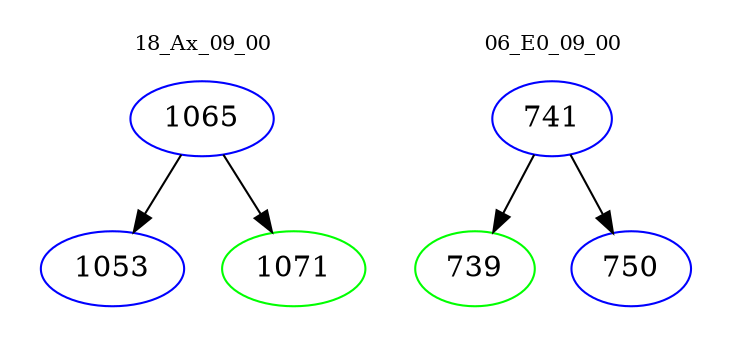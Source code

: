 digraph{
subgraph cluster_0 {
color = white
label = "18_Ax_09_00";
fontsize=10;
T0_1065 [label="1065", color="blue"]
T0_1065 -> T0_1053 [color="black"]
T0_1053 [label="1053", color="blue"]
T0_1065 -> T0_1071 [color="black"]
T0_1071 [label="1071", color="green"]
}
subgraph cluster_1 {
color = white
label = "06_E0_09_00";
fontsize=10;
T1_741 [label="741", color="blue"]
T1_741 -> T1_739 [color="black"]
T1_739 [label="739", color="green"]
T1_741 -> T1_750 [color="black"]
T1_750 [label="750", color="blue"]
}
}
